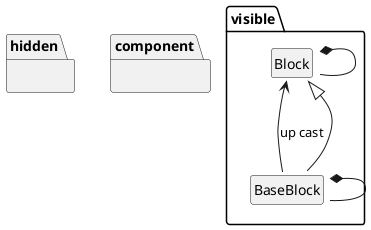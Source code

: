 @startuml
hide members
hide circle
namespace visible {
   Block <-- BaseBlock : up cast
}
namespace hidden {
  Block::Implementation <|-- BaseBlock::Implementation
}
namespace component {
  Block *-- Block::Implementation
  BaseBlock *-- BaseBlock::Implementation
}
@enduml
